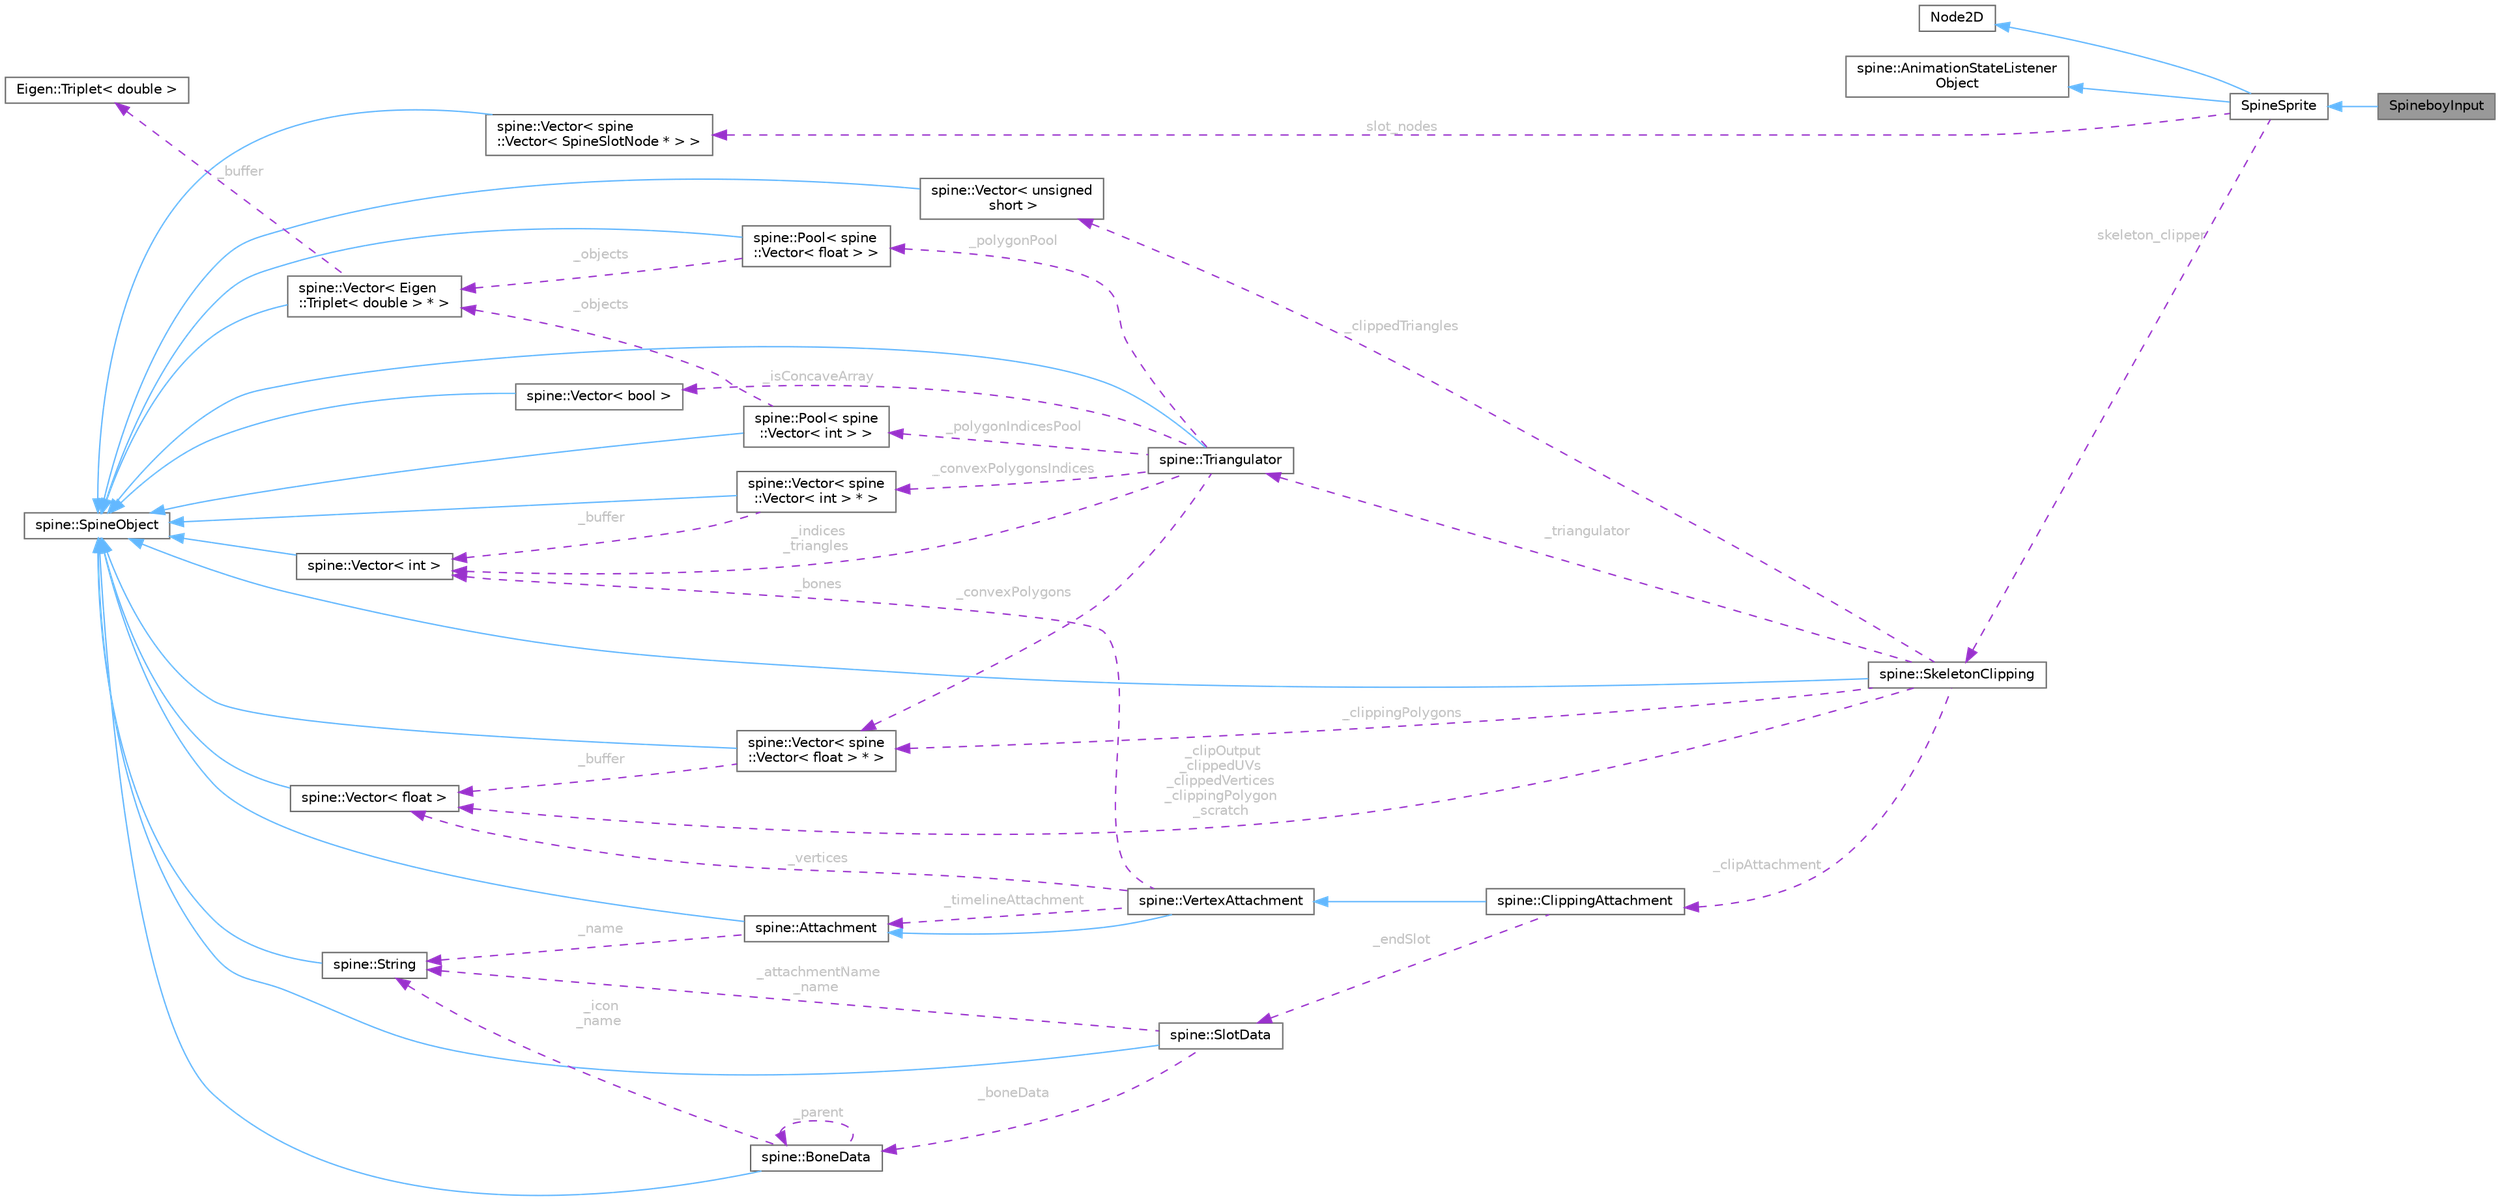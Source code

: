 digraph "SpineboyInput"
{
 // LATEX_PDF_SIZE
  bgcolor="transparent";
  edge [fontname=Helvetica,fontsize=10,labelfontname=Helvetica,labelfontsize=10];
  node [fontname=Helvetica,fontsize=10,shape=box,height=0.2,width=0.4];
  rankdir="LR";
  Node1 [id="Node000001",label="SpineboyInput",height=0.2,width=0.4,color="gray40", fillcolor="grey60", style="filled", fontcolor="black",tooltip=" "];
  Node2 -> Node1 [id="edge1_Node000001_Node000002",dir="back",color="steelblue1",style="solid",tooltip=" "];
  Node2 [id="Node000002",label="SpineSprite",height=0.2,width=0.4,color="gray40", fillcolor="white", style="filled",URL="$class_spine_sprite.html",tooltip=" "];
  Node3 -> Node2 [id="edge2_Node000002_Node000003",dir="back",color="steelblue1",style="solid",tooltip=" "];
  Node3 [id="Node000003",label="Node2D",height=0.2,width=0.4,color="gray40", fillcolor="white", style="filled",tooltip=" "];
  Node4 -> Node2 [id="edge3_Node000002_Node000004",dir="back",color="steelblue1",style="solid",tooltip=" "];
  Node4 [id="Node000004",label="spine::AnimationStateListener\lObject",height=0.2,width=0.4,color="gray40", fillcolor="white", style="filled",URL="$classspine_1_1_animation_state_listener_object.html",tooltip="Abstract class to inherit from to create a callback object"];
  Node5 -> Node2 [id="edge4_Node000002_Node000005",dir="back",color="darkorchid3",style="dashed",tooltip=" ",label=" slot_nodes",fontcolor="grey" ];
  Node5 [id="Node000005",label="spine::Vector\< spine\l::Vector\< SpineSlotNode * \> \>",height=0.2,width=0.4,color="gray40", fillcolor="white", style="filled",URL="$classspine_1_1_vector.html",tooltip=" "];
  Node6 -> Node5 [id="edge5_Node000005_Node000006",dir="back",color="steelblue1",style="solid",tooltip=" "];
  Node6 [id="Node000006",label="spine::SpineObject",height=0.2,width=0.4,color="gray40", fillcolor="white", style="filled",URL="$classspine_1_1_spine_object.html",tooltip=" "];
  Node7 -> Node2 [id="edge6_Node000002_Node000007",dir="back",color="darkorchid3",style="dashed",tooltip=" ",label=" skeleton_clipper",fontcolor="grey" ];
  Node7 [id="Node000007",label="spine::SkeletonClipping",height=0.2,width=0.4,color="gray40", fillcolor="white", style="filled",URL="$classspine_1_1_skeleton_clipping.html",tooltip=" "];
  Node6 -> Node7 [id="edge7_Node000007_Node000006",dir="back",color="steelblue1",style="solid",tooltip=" "];
  Node8 -> Node7 [id="edge8_Node000007_Node000008",dir="back",color="darkorchid3",style="dashed",tooltip=" ",label=" _triangulator",fontcolor="grey" ];
  Node8 [id="Node000008",label="spine::Triangulator",height=0.2,width=0.4,color="gray40", fillcolor="white", style="filled",URL="$classspine_1_1_triangulator.html",tooltip=" "];
  Node6 -> Node8 [id="edge9_Node000008_Node000006",dir="back",color="steelblue1",style="solid",tooltip=" "];
  Node9 -> Node8 [id="edge10_Node000008_Node000009",dir="back",color="darkorchid3",style="dashed",tooltip=" ",label=" _convexPolygons",fontcolor="grey" ];
  Node9 [id="Node000009",label="spine::Vector\< spine\l::Vector\< float \> * \>",height=0.2,width=0.4,color="gray40", fillcolor="white", style="filled",URL="$classspine_1_1_vector.html",tooltip=" "];
  Node6 -> Node9 [id="edge11_Node000009_Node000006",dir="back",color="steelblue1",style="solid",tooltip=" "];
  Node10 -> Node9 [id="edge12_Node000009_Node000010",dir="back",color="darkorchid3",style="dashed",tooltip=" ",label=" _buffer",fontcolor="grey" ];
  Node10 [id="Node000010",label="spine::Vector\< float \>",height=0.2,width=0.4,color="gray40", fillcolor="white", style="filled",URL="$classspine_1_1_vector.html",tooltip=" "];
  Node6 -> Node10 [id="edge13_Node000010_Node000006",dir="back",color="steelblue1",style="solid",tooltip=" "];
  Node11 -> Node8 [id="edge14_Node000008_Node000011",dir="back",color="darkorchid3",style="dashed",tooltip=" ",label=" _convexPolygonsIndices",fontcolor="grey" ];
  Node11 [id="Node000011",label="spine::Vector\< spine\l::Vector\< int \> * \>",height=0.2,width=0.4,color="gray40", fillcolor="white", style="filled",URL="$classspine_1_1_vector.html",tooltip=" "];
  Node6 -> Node11 [id="edge15_Node000011_Node000006",dir="back",color="steelblue1",style="solid",tooltip=" "];
  Node12 -> Node11 [id="edge16_Node000011_Node000012",dir="back",color="darkorchid3",style="dashed",tooltip=" ",label=" _buffer",fontcolor="grey" ];
  Node12 [id="Node000012",label="spine::Vector\< int \>",height=0.2,width=0.4,color="gray40", fillcolor="white", style="filled",URL="$classspine_1_1_vector.html",tooltip=" "];
  Node6 -> Node12 [id="edge17_Node000012_Node000006",dir="back",color="steelblue1",style="solid",tooltip=" "];
  Node12 -> Node8 [id="edge18_Node000008_Node000012",dir="back",color="darkorchid3",style="dashed",tooltip=" ",label=" _indices\n_triangles",fontcolor="grey" ];
  Node13 -> Node8 [id="edge19_Node000008_Node000013",dir="back",color="darkorchid3",style="dashed",tooltip=" ",label=" _isConcaveArray",fontcolor="grey" ];
  Node13 [id="Node000013",label="spine::Vector\< bool \>",height=0.2,width=0.4,color="gray40", fillcolor="white", style="filled",URL="$classspine_1_1_vector.html",tooltip=" "];
  Node6 -> Node13 [id="edge20_Node000013_Node000006",dir="back",color="steelblue1",style="solid",tooltip=" "];
  Node14 -> Node8 [id="edge21_Node000008_Node000014",dir="back",color="darkorchid3",style="dashed",tooltip=" ",label=" _polygonPool",fontcolor="grey" ];
  Node14 [id="Node000014",label="spine::Pool\< spine\l::Vector\< float \> \>",height=0.2,width=0.4,color="gray40", fillcolor="white", style="filled",URL="$classspine_1_1_pool.html",tooltip=" "];
  Node6 -> Node14 [id="edge22_Node000014_Node000006",dir="back",color="steelblue1",style="solid",tooltip=" "];
  Node15 -> Node14 [id="edge23_Node000014_Node000015",dir="back",color="darkorchid3",style="dashed",tooltip=" ",label=" _objects",fontcolor="grey" ];
  Node15 [id="Node000015",label="spine::Vector\< Eigen\l::Triplet\< double \> * \>",height=0.2,width=0.4,color="gray40", fillcolor="white", style="filled",URL="$classspine_1_1_vector.html",tooltip=" "];
  Node6 -> Node15 [id="edge24_Node000015_Node000006",dir="back",color="steelblue1",style="solid",tooltip=" "];
  Node16 -> Node15 [id="edge25_Node000015_Node000016",dir="back",color="darkorchid3",style="dashed",tooltip=" ",label=" _buffer",fontcolor="grey" ];
  Node16 [id="Node000016",label="Eigen::Triplet\< double \>",height=0.2,width=0.4,color="gray40", fillcolor="white", style="filled",URL="$class_eigen_1_1_triplet.html",tooltip=" "];
  Node17 -> Node8 [id="edge26_Node000008_Node000017",dir="back",color="darkorchid3",style="dashed",tooltip=" ",label=" _polygonIndicesPool",fontcolor="grey" ];
  Node17 [id="Node000017",label="spine::Pool\< spine\l::Vector\< int \> \>",height=0.2,width=0.4,color="gray40", fillcolor="white", style="filled",URL="$classspine_1_1_pool.html",tooltip=" "];
  Node6 -> Node17 [id="edge27_Node000017_Node000006",dir="back",color="steelblue1",style="solid",tooltip=" "];
  Node15 -> Node17 [id="edge28_Node000017_Node000015",dir="back",color="darkorchid3",style="dashed",tooltip=" ",label=" _objects",fontcolor="grey" ];
  Node10 -> Node7 [id="edge29_Node000007_Node000010",dir="back",color="darkorchid3",style="dashed",tooltip=" ",label=" _clipOutput\n_clippedUVs\n_clippedVertices\n_clippingPolygon\n_scratch",fontcolor="grey" ];
  Node18 -> Node7 [id="edge30_Node000007_Node000018",dir="back",color="darkorchid3",style="dashed",tooltip=" ",label=" _clippedTriangles",fontcolor="grey" ];
  Node18 [id="Node000018",label="spine::Vector\< unsigned\l short \>",height=0.2,width=0.4,color="gray40", fillcolor="white", style="filled",URL="$classspine_1_1_vector.html",tooltip=" "];
  Node6 -> Node18 [id="edge31_Node000018_Node000006",dir="back",color="steelblue1",style="solid",tooltip=" "];
  Node19 -> Node7 [id="edge32_Node000007_Node000019",dir="back",color="darkorchid3",style="dashed",tooltip=" ",label=" _clipAttachment",fontcolor="grey" ];
  Node19 [id="Node000019",label="spine::ClippingAttachment",height=0.2,width=0.4,color="gray40", fillcolor="white", style="filled",URL="$classspine_1_1_clipping_attachment.html",tooltip=" "];
  Node20 -> Node19 [id="edge33_Node000019_Node000020",dir="back",color="steelblue1",style="solid",tooltip=" "];
  Node20 [id="Node000020",label="spine::VertexAttachment",height=0.2,width=0.4,color="gray40", fillcolor="white", style="filled",URL="$classspine_1_1_vertex_attachment.html",tooltip="An attachment with vertices that are transformed by one or more bones and can be deformed by a slot's..."];
  Node21 -> Node20 [id="edge34_Node000020_Node000021",dir="back",color="steelblue1",style="solid",tooltip=" "];
  Node21 [id="Node000021",label="spine::Attachment",height=0.2,width=0.4,color="gray40", fillcolor="white", style="filled",URL="$classspine_1_1_attachment.html",tooltip=" "];
  Node6 -> Node21 [id="edge35_Node000021_Node000006",dir="back",color="steelblue1",style="solid",tooltip=" "];
  Node22 -> Node21 [id="edge36_Node000021_Node000022",dir="back",color="darkorchid3",style="dashed",tooltip=" ",label=" _name",fontcolor="grey" ];
  Node22 [id="Node000022",label="spine::String",height=0.2,width=0.4,color="gray40", fillcolor="white", style="filled",URL="$classspine_1_1_string.html",tooltip=" "];
  Node6 -> Node22 [id="edge37_Node000022_Node000006",dir="back",color="steelblue1",style="solid",tooltip=" "];
  Node12 -> Node20 [id="edge38_Node000020_Node000012",dir="back",color="darkorchid3",style="dashed",tooltip=" ",label=" _bones",fontcolor="grey" ];
  Node10 -> Node20 [id="edge39_Node000020_Node000010",dir="back",color="darkorchid3",style="dashed",tooltip=" ",label=" _vertices",fontcolor="grey" ];
  Node21 -> Node20 [id="edge40_Node000020_Node000021",dir="back",color="darkorchid3",style="dashed",tooltip=" ",label=" _timelineAttachment",fontcolor="grey" ];
  Node23 -> Node19 [id="edge41_Node000019_Node000023",dir="back",color="darkorchid3",style="dashed",tooltip=" ",label=" _endSlot",fontcolor="grey" ];
  Node23 [id="Node000023",label="spine::SlotData",height=0.2,width=0.4,color="gray40", fillcolor="white", style="filled",URL="$classspine_1_1_slot_data.html",tooltip=" "];
  Node6 -> Node23 [id="edge42_Node000023_Node000006",dir="back",color="steelblue1",style="solid",tooltip=" "];
  Node22 -> Node23 [id="edge43_Node000023_Node000022",dir="back",color="darkorchid3",style="dashed",tooltip=" ",label=" _attachmentName\n_name",fontcolor="grey" ];
  Node24 -> Node23 [id="edge44_Node000023_Node000024",dir="back",color="darkorchid3",style="dashed",tooltip=" ",label=" _boneData",fontcolor="grey" ];
  Node24 [id="Node000024",label="spine::BoneData",height=0.2,width=0.4,color="gray40", fillcolor="white", style="filled",URL="$classspine_1_1_bone_data.html",tooltip=" "];
  Node6 -> Node24 [id="edge45_Node000024_Node000006",dir="back",color="steelblue1",style="solid",tooltip=" "];
  Node22 -> Node24 [id="edge46_Node000024_Node000022",dir="back",color="darkorchid3",style="dashed",tooltip=" ",label=" _icon\n_name",fontcolor="grey" ];
  Node24 -> Node24 [id="edge47_Node000024_Node000024",dir="back",color="darkorchid3",style="dashed",tooltip=" ",label=" _parent",fontcolor="grey" ];
  Node9 -> Node7 [id="edge48_Node000007_Node000009",dir="back",color="darkorchid3",style="dashed",tooltip=" ",label=" _clippingPolygons",fontcolor="grey" ];
}
